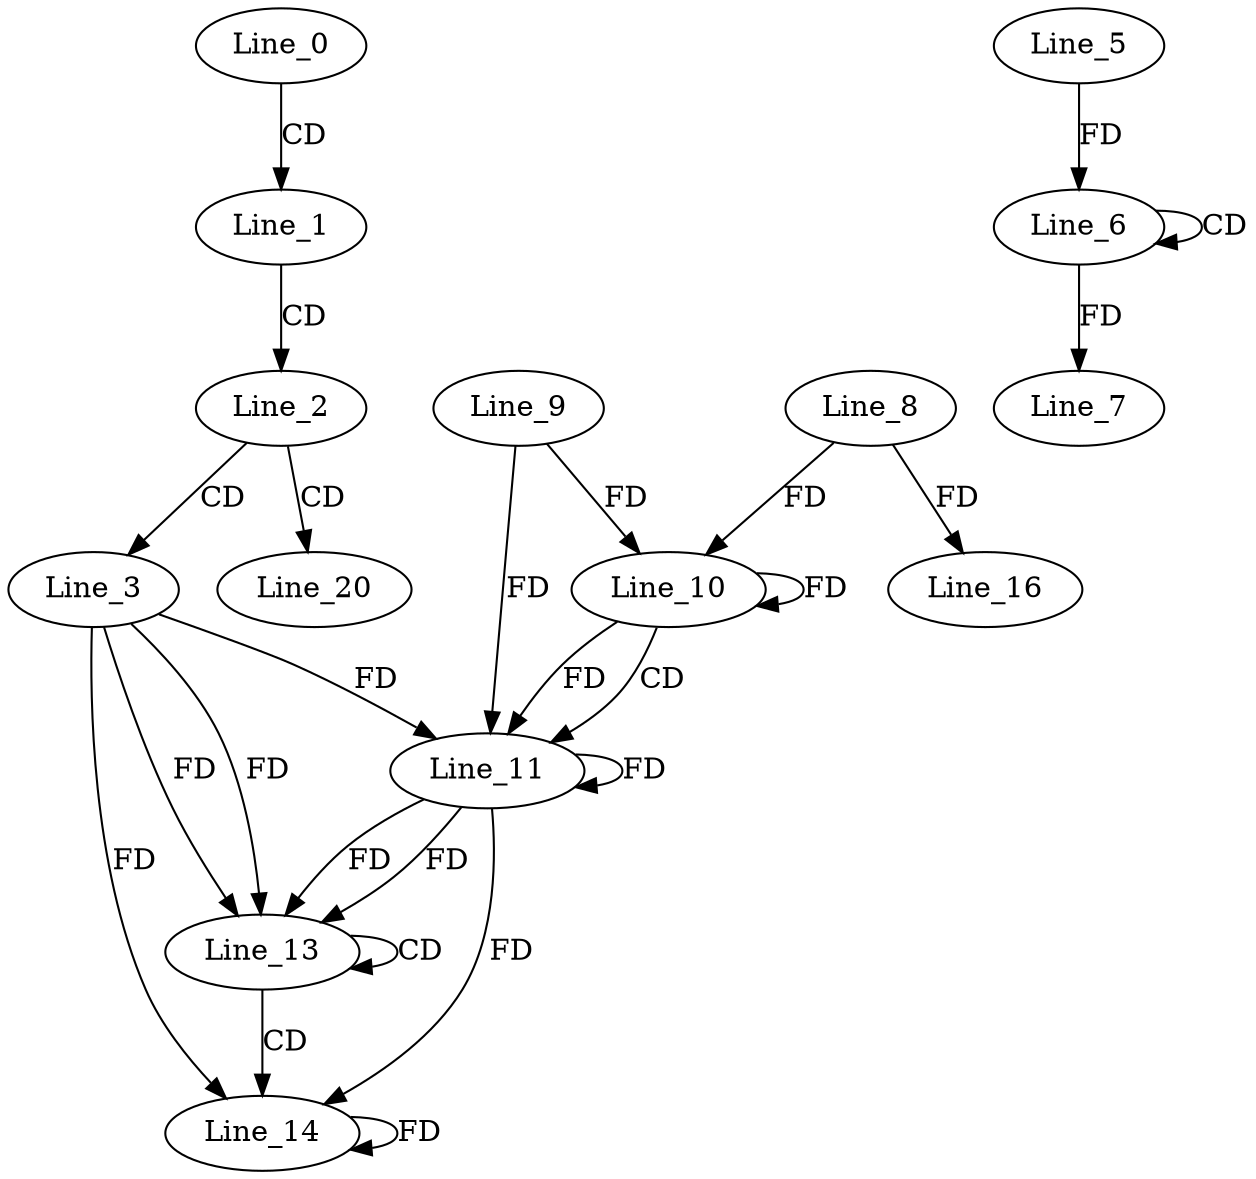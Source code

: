 digraph G {
  Line_0;
  Line_1;
  Line_2;
  Line_3;
  Line_6;
  Line_6;
  Line_5;
  Line_7;
  Line_10;
  Line_9;
  Line_10;
  Line_8;
  Line_10;
  Line_11;
  Line_13;
  Line_13;
  Line_14;
  Line_14;
  Line_14;
  Line_16;
  Line_20;
  Line_0 -> Line_1 [ label="CD" ];
  Line_1 -> Line_2 [ label="CD" ];
  Line_2 -> Line_3 [ label="CD" ];
  Line_6 -> Line_6 [ label="CD" ];
  Line_5 -> Line_6 [ label="FD" ];
  Line_6 -> Line_7 [ label="FD" ];
  Line_10 -> Line_10 [ label="FD" ];
  Line_9 -> Line_10 [ label="FD" ];
  Line_8 -> Line_10 [ label="FD" ];
  Line_10 -> Line_11 [ label="CD" ];
  Line_11 -> Line_11 [ label="FD" ];
  Line_3 -> Line_11 [ label="FD" ];
  Line_10 -> Line_11 [ label="FD" ];
  Line_9 -> Line_11 [ label="FD" ];
  Line_11 -> Line_13 [ label="FD" ];
  Line_3 -> Line_13 [ label="FD" ];
  Line_13 -> Line_13 [ label="CD" ];
  Line_11 -> Line_13 [ label="FD" ];
  Line_3 -> Line_13 [ label="FD" ];
  Line_13 -> Line_14 [ label="CD" ];
  Line_11 -> Line_14 [ label="FD" ];
  Line_3 -> Line_14 [ label="FD" ];
  Line_14 -> Line_14 [ label="FD" ];
  Line_8 -> Line_16 [ label="FD" ];
  Line_2 -> Line_20 [ label="CD" ];
}
